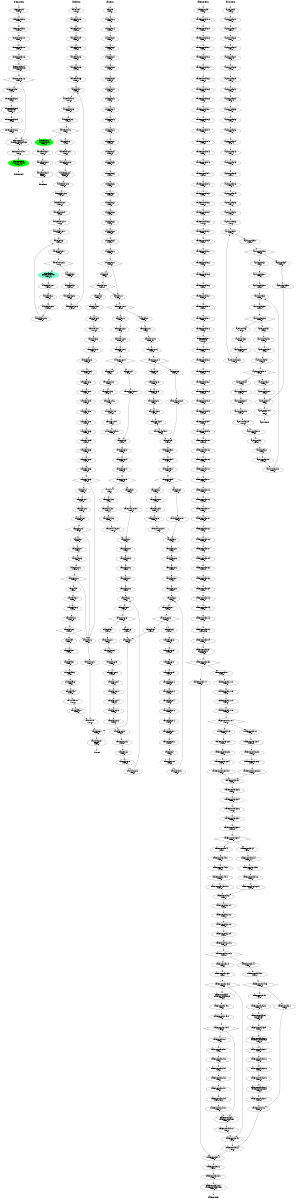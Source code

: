 digraph "CFG" {
fontsize=10;
orientation="portrait";
rankdir="TB";
size="10,8";
_thrFunc0___bb [fontsize=10, label="\"_thrFunc0___bb\"\nWCET=4", width="0.01"];
_thrFunc0___bb__6 [fontsize=10, label="\"_thrFunc0___bb__6\"\nWCET=4", width="0.01"];
_thrFunc0___bb__8 [fontsize=10, label="\"_thrFunc0___bb__8\"\nWCET=4", width="0.01"];
_thrFunc0___bb__10 [fontsize=10, label="\"_thrFunc0___bb__10\"\nWCET=4", width="0.01"];
_thrFunc0___bb__12 [fontsize=10, label="\"_thrFunc0___bb__12\"\nWCET=4", width="0.01"];
_thrFunc0___bb__13 [fontsize=10, label="\"_thrFunc0___bb__13\"\nWCET=4", width="0.01"];
_thrFunc0___bb__14 [fontsize=10, label="_thrFunc0___bb__14\n(_thrFunc0_)mysingle\nWCET=13", width="0.01"];
_thrFunc0___bb__16 [fontsize=10, label="\"_thrFunc0___bb__16\"\nWCET=5", shape=diamond, width="0.01"];
_thrFunc0___bb8 [fontsize=10, label="\"_thrFunc0___bb8\"\nWCET=4", width="0.01"];
_thrFunc0___bb8__2 [fontsize=10, label="\"_thrFunc0___bb8__2\"\nWCET=4", width="0.01"];
_thrFunc0___bb8__3 [fontsize=10, label="_thrFunc0___bb8__3\nCALL add_cell\nWCET=13", width="0.01"];
_thrFunc0___bb8__5 [fontsize=10, label="\"_thrFunc0___bb8__5\"\nWCET=5", width="0.01"];
_thrFunc0___bb8__6 [fontsize=10, label="\"_thrFunc0___bb8__6\"\nWCET=0", width="0.01"];
_thrFunc0___bb14 [fontsize=10, label="_thrFunc0___bb14\n(_thrFunc0_)leaving_single\nWCET=13", width="0.01"];
_thrFunc0___bb14__1 [fontsize=10, label="\"_thrFunc0___bb14__1\"\nWCET=0", width="0.01"];
_thrFunc0___bb15 [color=green, fontsize=10, label="_thrFunc0___bb15\n(_thrFunc0_)taskwait\nWCET=13", style=filled, width="0.01"];
_thrFunc0__entry [color="white", fontsize=10, height="0.01", label="_thrFunc0__entry", width="0.01"];
_thrFunc0__exit [color="white", fontsize=10, label="_thrFunc0__exit", width="0.01"];
add_cell__bb [fontsize=10, label="\"add_cell__bb\"\nWCET=6", width="0.01"];
add_cell__bb__15 [fontsize=10, label="\"add_cell__bb__15\"\nWCET=6", width="0.01"];
add_cell__bb__17 [fontsize=10, label="\"add_cell__bb__17\"\nWCET=6", width="0.01"];
add_cell__bb__19 [fontsize=10, label="\"add_cell__bb__19\"\nWCET=6", width="0.01"];
add_cell__bb__30 [fontsize=10, label="\"add_cell__bb__30\"\nWCET=6", width="0.01"];
add_cell__bb__31 [fontsize=10, label="\"add_cell__bb__31\"\nWCET=6", width="0.01"];
add_cell__bb__32 [fontsize=10, label="\"add_cell__bb__32\"\nWCET=6", width="0.01"];
add_cell__bb__33 [fontsize=10, label="\"add_cell__bb__33\"\nWCET=2", width="0.01"];
add_cell__bb4 [fontsize=10, label="\"add_cell__bb4\"\nWCET=6", width="0.01"];
add_cell__bb4__1 [fontsize=10, label="\"add_cell__bb4__1\"\nWCET=6", width="0.01"];
add_cell__bb4__3 [fontsize=10, label="\"add_cell__bb4__3\"\nWCET=6", width="0.01"];
add_cell__bb4__6 [fontsize=10, label="\"add_cell__bb4__6\"\nWCET=13", width="0.01"];
add_cell__bb4__8 [fontsize=10, label="\"add_cell__bb4__8\"\nWCET=7", shape=diamond, width="0.01"];
add_cell__bb13 [fontsize=10, label="\"add_cell__bb13\"\nWCET=6", width="0.01"];
add_cell__bb13__1 [fontsize=10, label="\"add_cell__bb13__1\"\nWCET=6", width="0.01"];
add_cell__bb13__3 [fontsize=10, label="\"add_cell__bb13__3\"\nWCET=6", width="0.01"];
add_cell__bb13__4 [fontsize=10, label="add_cell__bb13__4\nCALL starts\nWCET=15", width="0.01"];
add_cell__bb13__5 [fontsize=10, label="\"add_cell__bb13__5\"\nWCET=6", width="0.01"];
add_cell__bb13__6 [fontsize=10, label="\"add_cell__bb13__6\"\nWCET=6", width="0.01"];
add_cell__bb13__7 [fontsize=10, label="\"add_cell__bb13__7\"\nWCET=6", width="0.01"];
add_cell__bb13__9 [fontsize=10, label="\"add_cell__bb13__9\"\nWCET=8", width="0.01"];
add_cell__bb13__10 [fontsize=10, label="\"add_cell__bb13__10\"\nWCET=6", width="0.01"];
add_cell__bb13__11 [fontsize=10, label="\"add_cell__bb13__11\"\nWCET=2", width="0.01"];
add_cell__bb22 [fontsize=10, label="\"add_cell__bb22\"\nWCET=6", width="0.01"];
add_cell__bb22__1 [fontsize=10, label="\"add_cell__bb22__1\"\nWCET=6", width="0.01"];
add_cell__bb22__3 [fontsize=10, label="\"add_cell__bb22__3\"\nWCET=7", shape=diamond, width="0.01"];
add_cell__bb26 [color=aquamarine, fontsize=10, label="add_cell__bb26\nCREATE _taskFunc0_\nWCET=15", style=filled, width="0.01"];
add_cell__bb26__1 [fontsize=10, label="\"add_cell__bb26__1\"\nWCET=2", width="0.01"];
add_cell__bb28 [fontsize=10, label="\"add_cell__bb28\"\nWCET=6", width="0.01"];
add_cell__bb28__2 [fontsize=10, label="\"add_cell__bb28__2\"\nWCET=8", width="0.01"];
add_cell__bb28__3 [fontsize=10, label="\"add_cell__bb28__3\"\nWCET=2", width="0.01"];
add_cell__bb31 [fontsize=10, label="\"add_cell__bb31\"\nWCET=2", width="0.01"];
add_cell__bb32 [fontsize=10, label="\"add_cell__bb32\"\nWCET=6", width="0.01"];
add_cell__bb32__2 [fontsize=10, label="\"add_cell__bb32__2\"\nWCET=8", width="0.01"];
add_cell__bb32__3 [fontsize=10, label="\"add_cell__bb32__3\"\nWCET=2", width="0.01"];
add_cell__bb35 [color=green, fontsize=10, label="add_cell__bb35\n(add_cell)taskwait\nWCET=15", style=filled, width="0.01"];
add_cell__bb35__1 [fontsize=10, label="\"add_cell__bb35__1\"\nWCET=6", width="0.01"];
add_cell__bb35__2 [fontsize=10, label="\"add_cell__bb35__2\"\nWCET=6", width="0.01"];
add_cell__bb35__4 [fontsize=10, label="\"add_cell__bb35__4\"\nRETURN\nWCET=2", width="0.01"];
add_cell_entry [color="white", fontsize=10, height="0.01", label="add_cell_entry", width="0.01"];
add_cell_exit [color="white", fontsize=10, label="add_cell_exit", width="0.01"];
starts__bb [fontsize=10, label="\"starts__bb\"\nWCET=4", width="0.01"];
starts__bb__16 [fontsize=10, label="\"starts__bb__16\"\nWCET=4", width="0.01"];
starts__bb__18 [fontsize=10, label="\"starts__bb__18\"\nWCET=4", width="0.01"];
starts__bb__20 [fontsize=10, label="\"starts__bb__20\"\nWCET=4", width="0.01"];
starts__bb__32 [fontsize=10, label="\"starts__bb__32\"\nWCET=4", width="0.01"];
starts__bb__34 [fontsize=10, label="\"starts__bb__34\"\nWCET=4", width="0.01"];
starts__bb__36 [fontsize=10, label="\"starts__bb__36\"\nWCET=4", width="0.01"];
starts__bb__39 [fontsize=10, label="\"starts__bb__39\"\nWCET=13", width="0.01"];
starts__bb__42 [fontsize=10, label="\"starts__bb__42\"\nWCET=11", width="0.01"];
starts__bb__43 [fontsize=10, label="\"starts__bb__43\"\nWCET=4", width="0.01"];
starts__bb__44 [fontsize=10, label="\"starts__bb__44\"\nWCET=4", width="0.01"];
starts__bb__46 [fontsize=10, label="\"starts__bb__46\"\nWCET=4", width="0.01"];
starts__bb__48 [fontsize=10, label="\"starts__bb__48\"\nWCET=4", width="0.01"];
starts__bb__51 [fontsize=10, label="\"starts__bb__51\"\nWCET=13", width="0.01"];
starts__bb__54 [fontsize=10, label="\"starts__bb__54\"\nWCET=13", width="0.01"];
starts__bb__55 [fontsize=10, label="\"starts__bb__55\"\nWCET=4", width="0.01"];
starts__bb__56 [fontsize=10, label="\"starts__bb__56\"\nWCET=4", width="0.01"];
starts__bb__58 [fontsize=10, label="\"starts__bb__58\"\nWCET=4", width="0.01"];
starts__bb__61 [fontsize=10, label="\"starts__bb__61\"\nWCET=13", width="0.01"];
starts__bb__62 [fontsize=10, label="\"starts__bb__62\"\nWCET=4", width="0.01"];
starts__bb__63 [fontsize=10, label="\"starts__bb__63\"\nWCET=4", width="0.01"];
starts__bb__65 [fontsize=10, label="\"starts__bb__65\"\nWCET=4", width="0.01"];
starts__bb__68 [fontsize=10, label="\"starts__bb__68\"\nWCET=13", width="0.01"];
starts__bb__69 [fontsize=10, label="\"starts__bb__69\"\nWCET=4", width="0.01"];
starts__bb__70 [fontsize=10, label="\"starts__bb__70\"\nWCET=4", width="0.01"];
starts__bb__72 [fontsize=10, label="\"starts__bb__72\"\nWCET=5", shape=diamond, width="0.01"];
starts__bb40 [fontsize=10, label="\"starts__bb40\"\nWCET=4", width="0.01"];
starts__bb40__2 [fontsize=10, label="\"starts__bb40__2\"\nWCET=5", shape=diamond, width="0.01"];
starts__bb43 [fontsize=10, label="\"starts__bb43\"\nWCET=4", width="0.01"];
starts__bb43__2 [fontsize=10, label="\"starts__bb43__2\"\nWCET=4", width="0.01"];
starts__bb43__5 [fontsize=10, label="\"starts__bb43__5\"\nWCET=13", width="0.01"];
starts__bb43__7 [fontsize=10, label="\"starts__bb43__7\"\nWCET=6", width="0.01"];
starts__bb43__8 [fontsize=10, label="\"starts__bb43__8\"\nWCET=4", width="0.01"];
starts__bb43__10 [fontsize=10, label="\"starts__bb43__10\"\nWCET=4", width="0.01"];
starts__bb43__13 [fontsize=10, label="\"starts__bb43__13\"\nWCET=13", width="0.01"];
starts__bb43__15 [fontsize=10, label="\"starts__bb43__15\"\nWCET=6", width="0.01"];
starts__bb43__16 [fontsize=10, label="\"starts__bb43__16\"\nWCET=4", width="0.01"];
starts__bb43__17 [fontsize=10, label="\"starts__bb43__17\"\nWCET=4", width="0.01"];
starts__bb43__19 [fontsize=10, label="\"starts__bb43__19\"\nWCET=6", width="0.01"];
starts__bb43__20 [fontsize=10, label="\"starts__bb43__20\"\nWCET=4", width="0.01"];
starts__bb43__21 [fontsize=10, label="\"starts__bb43__21\"\nWCET=4", width="0.01"];
starts__bb43__23 [fontsize=10, label="\"starts__bb43__23\"\nWCET=6", width="0.01"];
starts__bb43__24 [fontsize=10, label="\"starts__bb43__24\"\nWCET=4", width="0.01"];
starts__bb43__25 [fontsize=10, label="\"starts__bb43__25\"\nWCET=4", width="0.01"];
starts__bb43__27 [fontsize=10, label="\"starts__bb43__27\"\nWCET=4", width="0.01"];
starts__bb43__30 [fontsize=10, label="\"starts__bb43__30\"\nWCET=13", width="0.01"];
starts__bb43__32 [fontsize=10, label="\"starts__bb43__32\"\nWCET=5", shape=diamond, width="0.01"];
starts__bb72 [fontsize=10, label="\"starts__bb72\"\nWCET=4", width="0.01"];
starts__bb72__1 [fontsize=10, label="\"starts__bb72__1\"\nWCET=4", width="0.01"];
starts__bb72__3 [fontsize=10, label="\"starts__bb72__3\"\nWCET=4", width="0.01"];
starts__bb72__6 [fontsize=10, label="\"starts__bb72__6\"\nWCET=13", width="0.01"];
starts__bb72__8 [fontsize=10, label="\"starts__bb72__8\"\nWCET=5", shape=diamond, width="0.01"];
starts__bb81 [fontsize=10, label="\"starts__bb81\"\nWCET=4", width="0.01"];
starts__bb81__1 [fontsize=10, label="\"starts__bb81__1\"\nWCET=4", width="0.01"];
starts__bb81__3 [fontsize=10, label="\"starts__bb81__3\"\nWCET=4", width="0.01"];
starts__bb81__6 [fontsize=10, label="\"starts__bb81__6\"\nWCET=13", width="0.01"];
starts__bb81__8 [fontsize=10, label="\"starts__bb81__8\"\nWCET=5", shape=diamond, width="0.01"];
starts__bb90 [fontsize=10, label="\"starts__bb90\"\nWCET=4", width="0.01"];
starts__bb90__1 [fontsize=10, label="\"starts__bb90__1\"\nWCET=4", width="0.01"];
starts__bb90__3 [fontsize=10, label="\"starts__bb90__3\"\nWCET=4", width="0.01"];
starts__bb90__6 [fontsize=10, label="\"starts__bb90__6\"\nWCET=13", width="0.01"];
starts__bb90__8 [fontsize=10, label="\"starts__bb90__8\"\nWCET=5", shape=diamond, width="0.01"];
starts__bb99 [fontsize=10, label="\"starts__bb99\"\nWCET=4", width="0.01"];
starts__bb99__1 [fontsize=10, label="\"starts__bb99__1\"\nWCET=4", width="0.01"];
starts__bb99__2 [fontsize=10, label="\"starts__bb99__2\"\nWCET=4", width="0.01"];
starts__bb99__5 [fontsize=10, label="\"starts__bb99__5\"\nWCET=4", width="0.01"];
starts__bb99__6 [fontsize=10, label="\"starts__bb99__6\"\nWCET=4", width="0.01"];
starts__bb99__7 [fontsize=10, label="\"starts__bb99__7\"\nWCET=4", width="0.01"];
starts__bb99__10 [fontsize=10, label="\"starts__bb99__10\"\nWCET=6", width="0.01"];
starts__bb99__11 [fontsize=10, label="\"starts__bb99__11\"\nWCET=0", width="0.01"];
starts__bb108 [fontsize=10, label="\"starts__bb108\"\nWCET=4", width="0.01"];
starts__bb108__1 [fontsize=10, label="\"starts__bb108__1\"\nWCET=0", width="0.01"];
starts__bb109 [fontsize=10, label="\"starts__bb109\"\nWCET=0", width="0.01"];
starts__bb110 [fontsize=10, label="\"starts__bb110\"\nWCET=4", width="0.01"];
starts__bb110__2 [fontsize=10, label="\"starts__bb110__2\"\nWCET=5", shape=diamond, width="0.01"];
starts__bb113 [fontsize=10, label="\"starts__bb113\"\nWCET=4", width="0.01"];
starts__bb113__2 [fontsize=10, label="\"starts__bb113__2\"\nWCET=4", width="0.01"];
starts__bb113__5 [fontsize=10, label="\"starts__bb113__5\"\nWCET=13", width="0.01"];
starts__bb113__6 [fontsize=10, label="\"starts__bb113__6\"\nWCET=4", width="0.01"];
starts__bb113__10 [fontsize=10, label="\"starts__bb113__10\"\nWCET=9", shape=diamond, width="0.01"];
starts__bb124 [fontsize=10, label="\"starts__bb124\"\nWCET=4", width="0.01"];
starts__bb124__2 [fontsize=10, label="\"starts__bb124__2\"\nWCET=4", width="0.01"];
starts__bb124__5 [fontsize=10, label="\"starts__bb124__5\"\nWCET=13", width="0.01"];
starts__bb124__6 [fontsize=10, label="\"starts__bb124__6\"\nWCET=4", width="0.01"];
starts__bb124__8 [fontsize=10, label="\"starts__bb124__8\"\nWCET=8", width="0.01"];
starts__bb124__9 [fontsize=10, label="\"starts__bb124__9\"\nWCET=4", width="0.01"];
starts__bb124__9___1 [fontsize=10, label="\"starts__bb124__9___1\"\nWCET=0", width="0.01"];
starts__bb134 [fontsize=10, label="\"starts__bb134\"\nWCET=4", width="0.01"];
starts__bb134__0___1 [fontsize=10, label="\"starts__bb134__0___1\"\nWCET=0", width="0.01"];
starts__bb135 [fontsize=10, label="\"starts__bb135\"\nWCET=4", width="0.01"];
starts__bb135__2 [fontsize=10, label="\"starts__bb135__2\"\nWCET=4", width="0.01"];
starts__bb135__4 [fontsize=10, label="\"starts__bb135__4\"\nWCET=4", width="0.01"];
starts__bb135__7 [fontsize=10, label="\"starts__bb135__7\"\nWCET=13", width="0.01"];
starts__bb135__9 [fontsize=10, label="\"starts__bb135__9\"\nWCET=5", shape=diamond, width="0.01"];
starts__bb144 [fontsize=10, label="\"starts__bb144\"\nWCET=4", width="0.01"];
starts__bb144__2 [fontsize=10, label="\"starts__bb144__2\"\nWCET=4", width="0.01"];
starts__bb144__5 [fontsize=10, label="\"starts__bb144__5\"\nWCET=13", width="0.01"];
starts__bb144__6 [fontsize=10, label="\"starts__bb144__6\"\nWCET=4", width="0.01"];
starts__bb144__6___1 [fontsize=10, label="\"starts__bb144__6___1\"\nWCET=0", width="0.01"];
starts__bb151 [fontsize=10, label="\"starts__bb151\"\nWCET=4", width="0.01"];
starts__bb151__0___1 [fontsize=10, label="\"starts__bb151__0___1\"\nWCET=0", width="0.01"];
starts__bb152 [fontsize=10, label="\"starts__bb152\"\nWCET=4", width="0.01"];
starts__bb152__2 [fontsize=10, label="\"starts__bb152__2\"\nWCET=4", width="0.01"];
starts__bb152__3 [fontsize=10, label="\"starts__bb152__3\"\nWCET=4", width="0.01"];
starts__bb152__6 [fontsize=10, label="\"starts__bb152__6\"\nWCET=8", width="0.01"];
starts__bb152__7 [fontsize=10, label="\"starts__bb152__7\"\nWCET=4", width="0.01"];
starts__bb152__8 [fontsize=10, label="\"starts__bb152__8\"\nWCET=0", width="0.01"];
starts__bb158 [fontsize=10, label="\"starts__bb158\"\nWCET=4", width="0.01"];
starts__bb158__1 [fontsize=10, label="\"starts__bb158__1\"\nWCET=4", width="0.01"];
starts__bb158__3 [fontsize=10, label="\"starts__bb158__3\"\nWCET=5", shape=diamond, width="0.01"];
starts__bb162 [fontsize=10, label="\"starts__bb162\"\nWCET=4", width="0.01"];
starts__bb162__1 [fontsize=10, label="\"starts__bb162__1\"\nWCET=4", width="0.01"];
starts__bb162__3 [fontsize=10, label="\"starts__bb162__3\"\nWCET=4", width="0.01"];
starts__bb162__5 [fontsize=10, label="\"starts__bb162__5\"\nWCET=4", width="0.01"];
starts__bb162__8 [fontsize=10, label="\"starts__bb162__8\"\nWCET=13", width="0.01"];
starts__bb162__9 [fontsize=10, label="\"starts__bb162__9\"\nWCET=4", width="0.01"];
starts__bb162__11 [fontsize=10, label="\"starts__bb162__11\"\nWCET=4", width="0.01"];
starts__bb162__14 [fontsize=10, label="\"starts__bb162__14\"\nWCET=13", width="0.01"];
starts__bb162__16 [fontsize=10, label="\"starts__bb162__16\"\nWCET=4", width="0.01"];
starts__bb162__18 [fontsize=10, label="\"starts__bb162__18\"\nWCET=4", width="0.01"];
starts__bb162__21 [fontsize=10, label="\"starts__bb162__21\"\nWCET=15", width="0.01"];
starts__bb162__22 [fontsize=10, label="\"starts__bb162__22\"\nWCET=0", width="0.01"];
starts__bb183 [fontsize=10, label="\"starts__bb183\"\nWCET=4", width="0.01"];
starts__bb183__2 [fontsize=10, label="\"starts__bb183__2\"\nWCET=6", width="0.01"];
starts__bb183__3 [fontsize=10, label="\"starts__bb183__3\"\nWCET=0", width="0.01"];
starts__bb186 [fontsize=10, label="\"starts__bb186\"\nWCET=0", width="0.01"];
starts__bb187 [fontsize=10, label="\"starts__bb187\"\nWCET=4", width="0.01"];
starts__bb187__2 [fontsize=10, label="\"starts__bb187__2\"\nWCET=4", width="0.01"];
starts__bb187__5 [fontsize=10, label="\"starts__bb187__5\"\nWCET=13", width="0.01"];
starts__bb187__6 [fontsize=10, label="\"starts__bb187__6\"\nWCET=4", width="0.01"];
starts__bb187__10 [fontsize=10, label="\"starts__bb187__10\"\nWCET=9", shape=diamond, width="0.01"];
starts__bb198 [fontsize=10, label="\"starts__bb198\"\nWCET=4", width="0.01"];
starts__bb198__2 [fontsize=10, label="\"starts__bb198__2\"\nWCET=4", width="0.01"];
starts__bb198__5 [fontsize=10, label="\"starts__bb198__5\"\nWCET=13", width="0.01"];
starts__bb198__6 [fontsize=10, label="\"starts__bb198__6\"\nWCET=4", width="0.01"];
starts__bb198__8 [fontsize=10, label="\"starts__bb198__8\"\nWCET=8", width="0.01"];
starts__bb198__9 [fontsize=10, label="\"starts__bb198__9\"\nWCET=4", width="0.01"];
starts__bb198__9___1 [fontsize=10, label="\"starts__bb198__9___1\"\nWCET=0", width="0.01"];
starts__bb208 [fontsize=10, label="\"starts__bb208\"\nWCET=4", width="0.01"];
starts__bb208__0___1 [fontsize=10, label="\"starts__bb208__0___1\"\nWCET=0", width="0.01"];
starts__bb209 [fontsize=10, label="\"starts__bb209\"\nWCET=4", width="0.01"];
starts__bb209__2 [fontsize=10, label="\"starts__bb209__2\"\nWCET=4", width="0.01"];
starts__bb209__4 [fontsize=10, label="\"starts__bb209__4\"\nWCET=4", width="0.01"];
starts__bb209__7 [fontsize=10, label="\"starts__bb209__7\"\nWCET=13", width="0.01"];
starts__bb209__9 [fontsize=10, label="\"starts__bb209__9\"\nWCET=5", shape=diamond, width="0.01"];
starts__bb218 [fontsize=10, label="\"starts__bb218\"\nWCET=4", width="0.01"];
starts__bb218__2 [fontsize=10, label="\"starts__bb218__2\"\nWCET=4", width="0.01"];
starts__bb218__5 [fontsize=10, label="\"starts__bb218__5\"\nWCET=13", width="0.01"];
starts__bb218__6 [fontsize=10, label="\"starts__bb218__6\"\nWCET=4", width="0.01"];
starts__bb218__6___1 [fontsize=10, label="\"starts__bb218__6___1\"\nWCET=0", width="0.01"];
starts__bb225 [fontsize=10, label="\"starts__bb225\"\nWCET=4", width="0.01"];
starts__bb225__0___1 [fontsize=10, label="\"starts__bb225__0___1\"\nWCET=0", width="0.01"];
starts__bb226 [fontsize=10, label="\"starts__bb226\"\nWCET=4", width="0.01"];
starts__bb226__2 [fontsize=10, label="\"starts__bb226__2\"\nWCET=4", width="0.01"];
starts__bb226__3 [fontsize=10, label="\"starts__bb226__3\"\nWCET=4", width="0.01"];
starts__bb226__6 [fontsize=10, label="\"starts__bb226__6\"\nWCET=8", width="0.01"];
starts__bb226__7 [fontsize=10, label="\"starts__bb226__7\"\nWCET=4", width="0.01"];
starts__bb226__8 [fontsize=10, label="\"starts__bb226__8\"\nWCET=0", width="0.01"];
starts__bb232 [fontsize=10, label="\"starts__bb232\"\nWCET=4", width="0.01"];
starts__bb232__1 [fontsize=10, label="\"starts__bb232__1\"\nWCET=4", width="0.01"];
starts__bb232__3 [fontsize=10, label="\"starts__bb232__3\"\nWCET=5", shape=diamond, width="0.01"];
starts__bb236 [fontsize=10, label="\"starts__bb236\"\nWCET=4", width="0.01"];
starts__bb236__2 [fontsize=10, label="\"starts__bb236__2\"\nWCET=4", width="0.01"];
starts__bb236__5 [fontsize=10, label="\"starts__bb236__5\"\nWCET=13", width="0.01"];
starts__bb236__7 [fontsize=10, label="\"starts__bb236__7\"\nWCET=4", width="0.01"];
starts__bb236__9 [fontsize=10, label="\"starts__bb236__9\"\nWCET=4", width="0.01"];
starts__bb236__12 [fontsize=10, label="\"starts__bb236__12\"\nWCET=13", width="0.01"];
starts__bb236__13 [fontsize=10, label="\"starts__bb236__13\"\nWCET=4", width="0.01"];
starts__bb236__14 [fontsize=10, label="\"starts__bb236__14\"\nWCET=4", width="0.01"];
starts__bb236__16 [fontsize=10, label="\"starts__bb236__16\"\nWCET=4", width="0.01"];
starts__bb236__18 [fontsize=10, label="\"starts__bb236__18\"\nWCET=4", width="0.01"];
starts__bb236__21 [fontsize=10, label="\"starts__bb236__21\"\nWCET=15", width="0.01"];
starts__bb236__22 [fontsize=10, label="\"starts__bb236__22\"\nWCET=0", width="0.01"];
starts__bb257 [fontsize=10, label="\"starts__bb257\"\nWCET=4", width="0.01"];
starts__bb257__2 [fontsize=10, label="\"starts__bb257__2\"\nWCET=6", width="0.01"];
starts__bb257__3 [fontsize=10, label="\"starts__bb257__3\"\nWCET=0", width="0.01"];
starts__bb260 [fontsize=10, label="\"starts__bb260\"\nWCET=0", width="0.01"];
starts__bb261 [fontsize=10, label="\"starts__bb261\"\nWCET=0", width="0.01"];
starts__bb262 [fontsize=10, label="\"starts__bb262\"\nWCET=4", width="0.01"];
starts__bb262__1 [fontsize=10, label="\"starts__bb262__1\"\nRETURN\nWCET=0", width="0.01"];
starts_entry [color="white", fontsize=10, height="0.01", label="starts_entry", width="0.01"];
starts_exit [color="white", fontsize=10, label="starts_exit", width="0.01"];
_taskFunc0___bb [fontsize=10, label="\"_taskFunc0___bb\"\nWCET=4", width="0.01"];
_taskFunc0___bb__18 [fontsize=10, label="\"_taskFunc0___bb__18\"\nWCET=4", width="0.01"];
_taskFunc0___bb__20 [fontsize=10, label="\"_taskFunc0___bb__20\"\nWCET=4", width="0.01"];
_taskFunc0___bb__25 [fontsize=10, label="\"_taskFunc0___bb__25\"\nWCET=4", width="0.01"];
_taskFunc0___bb__27 [fontsize=10, label="\"_taskFunc0___bb__27\"\nWCET=4", width="0.01"];
_taskFunc0___bb__28 [fontsize=10, label="\"_taskFunc0___bb__28\"\nWCET=4", width="0.01"];
_taskFunc0___bb__30 [fontsize=10, label="\"_taskFunc0___bb__30\"\nWCET=4", width="0.01"];
_taskFunc0___bb__32 [fontsize=10, label="\"_taskFunc0___bb__32\"\nWCET=6", width="0.01"];
_taskFunc0___bb__33 [fontsize=10, label="\"_taskFunc0___bb__33\"\nWCET=4", width="0.01"];
_taskFunc0___bb__35 [fontsize=10, label="\"_taskFunc0___bb__35\"\nWCET=4", width="0.01"];
_taskFunc0___bb__37 [fontsize=10, label="\"_taskFunc0___bb__37\"\nWCET=6", width="0.01"];
_taskFunc0___bb__38 [fontsize=10, label="\"_taskFunc0___bb__38\"\nWCET=4", width="0.01"];
_taskFunc0___bb__40 [fontsize=10, label="\"_taskFunc0___bb__40\"\nWCET=4", width="0.01"];
_taskFunc0___bb__42 [fontsize=10, label="\"_taskFunc0___bb__42\"\nWCET=6", width="0.01"];
_taskFunc0___bb__43 [fontsize=10, label="\"_taskFunc0___bb__43\"\nWCET=4", width="0.01"];
_taskFunc0___bb__45 [fontsize=10, label="\"_taskFunc0___bb__45\"\nWCET=4", width="0.01"];
_taskFunc0___bb__47 [fontsize=10, label="\"_taskFunc0___bb__47\"\nWCET=6", width="0.01"];
_taskFunc0___bb__48 [fontsize=10, label="\"_taskFunc0___bb__48\"\nWCET=4", width="0.01"];
_taskFunc0___bb__50 [fontsize=10, label="\"_taskFunc0___bb__50\"\nWCET=4", width="0.01"];
_taskFunc0___bb__52 [fontsize=10, label="\"_taskFunc0___bb__52\"\nWCET=6", width="0.01"];
_taskFunc0___bb__54 [fontsize=10, label="\"_taskFunc0___bb__54\"\nWCET=4", width="0.01"];
_taskFunc0___bb__56 [fontsize=10, label="\"_taskFunc0___bb__56\"\nWCET=6", width="0.01"];
_taskFunc0___bb__57 [fontsize=10, label="\"_taskFunc0___bb__57\"\nWCET=4", width="0.01"];
_taskFunc0___bb__59 [fontsize=10, label="\"_taskFunc0___bb__59\"\nWCET=4", width="0.01"];
_taskFunc0___bb__61 [fontsize=10, label="\"_taskFunc0___bb__61\"\nWCET=6", width="0.01"];
_taskFunc0___bb__62 [fontsize=10, label="\"_taskFunc0___bb__62\"\nWCET=4", width="0.01"];
_taskFunc0___bb__63 [fontsize=10, label="\"_taskFunc0___bb__63\"\nWCET=4", width="0.01"];
_taskFunc0___bb__66 [fontsize=10, label="\"_taskFunc0___bb__66\"\nWCET=4", width="0.01"];
_taskFunc0___bb__67 [fontsize=10, label="\"_taskFunc0___bb__67\"\nWCET=10", width="0.01"];
_taskFunc0___bb__70 [fontsize=10, label="\"_taskFunc0___bb__70\"\nWCET=4", width="0.01"];
_taskFunc0___bb__71 [fontsize=10, label="\"_taskFunc0___bb__71\"\nWCET=4", width="0.01"];
_taskFunc0___bb__73 [fontsize=10, label="\"_taskFunc0___bb__73\"\nWCET=4", width="0.01"];
_taskFunc0___bb__77 [fontsize=10, label="_taskFunc0___bb__77\nCALL memcpy\nWCET=20", width="0.01"];
_taskFunc0___bb__78 [fontsize=10, label="\"_taskFunc0___bb__78\"\nWCET=4", width="0.01"];
_taskFunc0___bb__80 [fontsize=10, label="\"_taskFunc0___bb__80\"\nWCET=4", width="0.01"];
_taskFunc0___bb__83 [fontsize=10, label="\"_taskFunc0___bb__83\"\nWCET=11", width="0.01"];
_taskFunc0___bb__84 [fontsize=10, label="\"_taskFunc0___bb__84\"\nWCET=4", width="0.01"];
_taskFunc0___bb__88 [fontsize=10, label="\"_taskFunc0___bb__88\"\nWCET=13", width="0.01"];
_taskFunc0___bb__89 [fontsize=10, label="\"_taskFunc0___bb__89\"\nWCET=4", width="0.01"];
_taskFunc0___bb__93 [fontsize=10, label="\"_taskFunc0___bb__93\"\nWCET=13", width="0.01"];
_taskFunc0___bb__94 [fontsize=10, label="\"_taskFunc0___bb__94\"\nWCET=4", width="0.01"];
_taskFunc0___bb__96 [fontsize=10, label="\"_taskFunc0___bb__96\"\nWCET=4", width="0.01"];
_taskFunc0___bb__100 [fontsize=10, label="\"_taskFunc0___bb__100\"\nWCET=13", width="0.01"];
_taskFunc0___bb__103 [fontsize=10, label="\"_taskFunc0___bb__103\"\nWCET=11", width="0.01"];
_taskFunc0___bb__106 [fontsize=10, label="\"_taskFunc0___bb__106\"\nWCET=4", width="0.01"];
_taskFunc0___bb__110 [fontsize=10, label="\"_taskFunc0___bb__110\"\nWCET=17", width="0.01"];
_taskFunc0___bb__111 [fontsize=10, label="\"_taskFunc0___bb__111\"\nWCET=4", width="0.01"];
_taskFunc0___bb__113 [fontsize=10, label="\"_taskFunc0___bb__113\"\nWCET=4", width="0.01"];
_taskFunc0___bb__116 [fontsize=10, label="\"_taskFunc0___bb__116\"\nWCET=13", width="0.01"];
_taskFunc0___bb__117 [fontsize=10, label="\"_taskFunc0___bb__117\"\nWCET=4", width="0.01"];
_taskFunc0___bb__121 [fontsize=10, label="\"_taskFunc0___bb__121\"\nWCET=13", width="0.01"];
_taskFunc0___bb__122 [fontsize=10, label="\"_taskFunc0___bb__122\"\nWCET=4", width="0.01"];
_taskFunc0___bb__126 [fontsize=10, label="\"_taskFunc0___bb__126\"\nWCET=13", width="0.01"];
_taskFunc0___bb__127 [fontsize=10, label="\"_taskFunc0___bb__127\"\nWCET=4", width="0.01"];
_taskFunc0___bb__129 [fontsize=10, label="\"_taskFunc0___bb__129\"\nWCET=4", width="0.01"];
_taskFunc0___bb__133 [fontsize=10, label="\"_taskFunc0___bb__133\"\nWCET=13", width="0.01"];
_taskFunc0___bb__136 [fontsize=10, label="\"_taskFunc0___bb__136\"\nWCET=13", width="0.01"];
_taskFunc0___bb__139 [fontsize=10, label="\"_taskFunc0___bb__139\"\nWCET=4", width="0.01"];
_taskFunc0___bb__143 [fontsize=10, label="\"_taskFunc0___bb__143\"\nWCET=17", width="0.01"];
_taskFunc0___bb__145 [fontsize=10, label="\"_taskFunc0___bb__145\"\nWCET=4", width="0.01"];
_taskFunc0___bb__146 [fontsize=10, label="\"_taskFunc0___bb__146\"\nWCET=4", width="0.01"];
_taskFunc0___bb__148 [fontsize=10, label="\"_taskFunc0___bb__148\"\nWCET=16388", width="0.01"];
_taskFunc0___bb__149 [fontsize=10, label="\"_taskFunc0___bb__149\"\nWCET=4", width="0.01"];
_taskFunc0___bb__151 [fontsize=10, label="_taskFunc0___bb__151\nCALL lay_down\nWCET=13", width="0.01"];
_taskFunc0___bb__153 [fontsize=10, label="\"_taskFunc0___bb__153\"\nWCET=5", shape=diamond, width="0.01"];
_taskFunc0___bb110 [fontsize=10, label="\"_taskFunc0___bb110\"\nWCET=0", width="0.01"];
_taskFunc0___bb111 [fontsize=10, label="\"_taskFunc0___bb111\"\nWCET=4", width="0.01"];
_taskFunc0___bb111__1 [fontsize=10, label="\"_taskFunc0___bb111__1\"\nWCET=4", width="0.01"];
_taskFunc0___bb111__3 [fontsize=10, label="\"_taskFunc0___bb111__3\"\nWCET=4", width="0.01"];
_taskFunc0___bb111__4 [fontsize=10, label="\"_taskFunc0___bb111__4\"\nWCET=4", width="0.01"];
_taskFunc0___bb111__8 [fontsize=10, label="\"_taskFunc0___bb111__8\"\nWCET=13", width="0.01"];
_taskFunc0___bb111__11 [fontsize=10, label="\"_taskFunc0___bb111__11\"\nWCET=7", shape=diamond, width="0.01"];
_taskFunc0___bb123 [fontsize=10, label="\"_taskFunc0___bb123\"\nWCET=4", width="0.01"];
_taskFunc0___bb123__1 [fontsize=10, label="\"_taskFunc0___bb123__1\"\nWCET=4", width="0.01"];
_taskFunc0___bb123__3 [fontsize=10, label="\"_taskFunc0___bb123__3\"\nWCET=4", width="0.01"];
_taskFunc0___bb123__4 [fontsize=10, label="\"_taskFunc0___bb123__4\"\nWCET=4", width="0.01"];
_taskFunc0___bb123__4___1 [fontsize=10, label="\"_taskFunc0___bb123__4___1\"\nWCET=0", width="0.01"];
_taskFunc0___bb128 [fontsize=10, label="\"_taskFunc0___bb128\"\nWCET=4", width="0.01"];
_taskFunc0___bb128__4 [fontsize=10, label="\"_taskFunc0___bb128__4\"\nWCET=13", width="0.01"];
_taskFunc0___bb128__5 [fontsize=10, label="\"_taskFunc0___bb128__5\"\nWCET=6", width="0.01"];
_taskFunc0___bb128__6 [fontsize=10, label="\"_taskFunc0___bb128__6\"\nWCET=4", width="0.01"];
_taskFunc0___bb128__6___1 [fontsize=10, label="\"_taskFunc0___bb128__6___1\"\nWCET=0", width="0.01"];
_taskFunc0___bb135 [fontsize=10, label="\"_taskFunc0___bb135\"\nWCET=4", width="0.01"];
_taskFunc0___bb135__3 [fontsize=10, label="\"_taskFunc0___bb135__3\"\nWCET=4", width="0.01"];
_taskFunc0___bb135__4 [fontsize=10, label="\"_taskFunc0___bb135__4\"\nWCET=4", width="0.01"];
_taskFunc0___bb135__6 [fontsize=10, label="\"_taskFunc0___bb135__6\"\nWCET=6", width="0.01"];
_taskFunc0___bb135__7 [fontsize=10, label="\"_taskFunc0___bb135__7\"\nWCET=4", width="0.01"];
_taskFunc0___bb135__11 [fontsize=10, label="\"_taskFunc0___bb135__11\"\nWCET=13", width="0.01"];
_taskFunc0___bb135__14 [fontsize=10, label="\"_taskFunc0___bb135__14\"\nWCET=7", shape=diamond, width="0.01"];
_taskFunc0___bb149 [fontsize=10, label="\"_taskFunc0___bb149\"\nWCET=4", width="0.01"];
_taskFunc0___bb149__1 [fontsize=10, label="\"_taskFunc0___bb149__1\"\nWCET=4", width="0.01"];
_taskFunc0___bb149__3 [fontsize=10, label="\"_taskFunc0___bb149__3\"\nWCET=6", width="0.01"];
_taskFunc0___bb149__4 [fontsize=10, label="\"_taskFunc0___bb149__4\"\nWCET=4", width="0.01"];
_taskFunc0___bb149__4___1 [fontsize=10, label="\"_taskFunc0___bb149__4___1\"\nWCET=0", width="0.01"];
_taskFunc0___bb154 [fontsize=10, label="\"_taskFunc0___bb154\"\nWCET=4", width="0.01"];
_taskFunc0___bb154__4 [fontsize=10, label="\"_taskFunc0___bb154__4\"\nWCET=13", width="0.01"];
_taskFunc0___bb154__5 [fontsize=10, label="\"_taskFunc0___bb154__5\"\nWCET=6", width="0.01"];
_taskFunc0___bb154__6 [fontsize=10, label="\"_taskFunc0___bb154__6\"\nWCET=4", width="0.01"];
_taskFunc0___bb154__6___1 [fontsize=10, label="\"_taskFunc0___bb154__6___1\"\nWCET=0", width="0.01"];
_taskFunc0___bb161 [fontsize=10, label="\"_taskFunc0___bb161\"\nWCET=4", width="0.01"];
_taskFunc0___bb161__4 [fontsize=10, label="\"_taskFunc0___bb161__4\"\nWCET=4", width="0.01"];
_taskFunc0___bb161__6 [fontsize=10, label="\"_taskFunc0___bb161__6\"\nWCET=4", width="0.01"];
_taskFunc0___bb161__8 [fontsize=10, label="\"_taskFunc0___bb161__8\"\nWCET=8", width="0.01"];
_taskFunc0___bb161__9 [fontsize=10, label="\"_taskFunc0___bb161__9\"\nWCET=4", width="0.01"];
_taskFunc0___bb161__13 [fontsize=10, label="\"_taskFunc0___bb161__13\"\nWCET=13", width="0.01"];
_taskFunc0___bb161__15 [fontsize=10, label="\"_taskFunc0___bb161__15\"\nWCET=5", shape=diamond, width="0.01"];
_taskFunc0___bb175 [fontsize=10, label="\"_taskFunc0___bb175\"\nWCET=4", width="0.01"];
_taskFunc0___bb175__1 [fontsize=10, label="\"_taskFunc0___bb175__1\"\nWCET=4", width="0.01"];
_taskFunc0___bb175__3 [fontsize=10, label="\"_taskFunc0___bb175__3\"\nWCET=5", shape=diamond, width="0.01"];
_taskFunc0___bb179 [fontsize=10, label="_taskFunc0___bb179\n(_taskFunc0_)critical_begin\nWCET=13", width="0.01"];
_taskFunc0___bb179__1 [fontsize=10, label="\"_taskFunc0___bb179__1\"\nWCET=4", width="0.01"];
_taskFunc0___bb179__2 [fontsize=10, label="\"_taskFunc0___bb179__2\"\nWCET=4", width="0.01"];
_taskFunc0___bb179__4 [fontsize=10, label="\"_taskFunc0___bb179__4\"\nWCET=5", shape=diamond, width="0.01"];
_taskFunc0___bb184 [fontsize=10, label="\"_taskFunc0___bb184\"\nWCET=4", width="0.01"];
_taskFunc0___bb184__1 [fontsize=10, label="\"_taskFunc0___bb184__1\"\nWCET=4", width="0.01"];
_taskFunc0___bb184__3 [fontsize=10, label="\"_taskFunc0___bb184__3\"\nWCET=4", width="0.01"];
_taskFunc0___bb184__4 [fontsize=10, label="\"_taskFunc0___bb184__4\"\nWCET=4", width="0.01"];
_taskFunc0___bb184__6 [fontsize=10, label="\"_taskFunc0___bb184__6\"\nWCET=4", width="0.01"];
_taskFunc0___bb184__7 [fontsize=10, label="\"_taskFunc0___bb184__7\"\nWCET=4", width="0.01"];
_taskFunc0___bb184__9 [fontsize=10, label="\"_taskFunc0___bb184__9\"\nWCET=16388", width="0.01"];
_taskFunc0___bb184__10 [fontsize=10, label="\"_taskFunc0___bb184__10\"\nWCET=0", width="0.01"];
_taskFunc0___bb191 [fontsize=10, label="_taskFunc0___bb191\n(_taskFunc0_)critical_end\nWCET=13", width="0.01"];
_taskFunc0___bb191__1 [fontsize=10, label="\"_taskFunc0___bb191__1\"\nWCET=0", width="0.01"];
_taskFunc0___bb193 [fontsize=10, label="\"_taskFunc0___bb193\"\nWCET=0", width="0.01"];
_taskFunc0___bb194 [fontsize=10, label="\"_taskFunc0___bb194\"\nWCET=4", width="0.01"];
_taskFunc0___bb194__1 [fontsize=10, label="\"_taskFunc0___bb194__1\"\nWCET=4", width="0.01"];
_taskFunc0___bb194__3 [fontsize=10, label="\"_taskFunc0___bb194__3\"\nWCET=5", shape=diamond, width="0.01"];
_taskFunc0___bb198 [fontsize=10, label="\"_taskFunc0___bb198\"\nWCET=4", width="0.01"];
_taskFunc0___bb198__5 [fontsize=10, label="\"_taskFunc0___bb198__5\"\nWCET=13", width="0.01"];
_taskFunc0___bb198__8 [fontsize=10, label="_taskFunc0___bb198__8\nCALL add_cell\nWCET=13", width="0.01"];
_taskFunc0___bb198__9 [fontsize=10, label="\"_taskFunc0___bb198__9\"\nWCET=4", width="0.01"];
_taskFunc0___bb198__10 [fontsize=10, label="_taskFunc0___bb198__10\n(_taskFunc0_)atomic_begin\nWCET=13", width="0.01"];
_taskFunc0___bb198__11 [fontsize=10, label="\"_taskFunc0___bb198__11\"\nWCET=4", width="0.01"];
_taskFunc0___bb198__12 [fontsize=10, label="\"_taskFunc0___bb198__12\"\nWCET=4", width="0.01"];
_taskFunc0___bb198__13 [fontsize=10, label="\"_taskFunc0___bb198__13\"\nWCET=4", width="0.01"];
_taskFunc0___bb198__15 [fontsize=10, label="\"_taskFunc0___bb198__15\"\nWCET=6", width="0.01"];
_taskFunc0___bb198__16 [fontsize=10, label="_taskFunc0___bb198__16\n(_taskFunc0_)atomic_end\nWCET=13", width="0.01"];
_taskFunc0___bb198__17 [fontsize=10, label="\"_taskFunc0___bb198__17\"\nWCET=0", width="0.01"];
_taskFunc0___bb211 [fontsize=10, label="\"_taskFunc0___bb211\"\nWCET=0", width="0.01"];
_taskFunc0___bb212 [fontsize=10, label="\"_taskFunc0___bb212\"\nWCET=0", width="0.01"];
_taskFunc0___bb213 [fontsize=10, label="\"_taskFunc0___bb213\"\nWCET=0", width="0.01"];
_taskFunc0___bb214 [fontsize=10, label="\"_taskFunc0___bb214\"\nWCET=0", width="0.01"];
_taskFunc0___bb215 [fontsize=10, label="\"_taskFunc0___bb215\"\nWCET=4", width="0.01"];
_taskFunc0___bb215__1 [fontsize=10, label="\"_taskFunc0___bb215__1\"\nWCET=4", width="0.01"];
_taskFunc0___bb215__3 [fontsize=10, label="_taskFunc0___bb215__3\n(_taskFunc0_)taskenv_free\nWCET=13", width="0.01"];
_taskFunc0__entry [color="white", fontsize=10, height="0.01", label="_taskFunc0__entry", width="0.01"];
_taskFunc0__exit [color="white", fontsize=10, label="_taskFunc0__exit", width="0.01"];
lay_down__bb [fontsize=10, label="\"lay_down__bb\"\nWCET=4", width="0.01"];
lay_down__bb__12 [fontsize=10, label="\"lay_down__bb__12\"\nWCET=4", width="0.01"];
lay_down__bb__14 [fontsize=10, label="\"lay_down__bb__14\"\nWCET=4", width="0.01"];
lay_down__bb__22 [fontsize=10, label="\"lay_down__bb__22\"\nWCET=4", width="0.01"];
lay_down__bb__24 [fontsize=10, label="\"lay_down__bb__24\"\nWCET=4", width="0.01"];
lay_down__bb__27 [fontsize=10, label="\"lay_down__bb__27\"\nWCET=13", width="0.01"];
lay_down__bb__28 [fontsize=10, label="\"lay_down__bb__28\"\nWCET=4", width="0.01"];
lay_down__bb__29 [fontsize=10, label="\"lay_down__bb__29\"\nWCET=4", width="0.01"];
lay_down__bb__31 [fontsize=10, label="\"lay_down__bb__31\"\nWCET=4", width="0.01"];
lay_down__bb__34 [fontsize=10, label="\"lay_down__bb__34\"\nWCET=13", width="0.01"];
lay_down__bb__35 [fontsize=10, label="\"lay_down__bb__35\"\nWCET=4", width="0.01"];
lay_down__bb__36 [fontsize=10, label="\"lay_down__bb__36\"\nWCET=4", width="0.01"];
lay_down__bb__38 [fontsize=10, label="\"lay_down__bb__38\"\nWCET=4", width="0.01"];
lay_down__bb__41 [fontsize=10, label="\"lay_down__bb__41\"\nWCET=13", width="0.01"];
lay_down__bb__42 [fontsize=10, label="\"lay_down__bb__42\"\nWCET=4", width="0.01"];
lay_down__bb__43 [fontsize=10, label="\"lay_down__bb__43\"\nWCET=4", width="0.01"];
lay_down__bb__45 [fontsize=10, label="\"lay_down__bb__45\"\nWCET=4", width="0.01"];
lay_down__bb__48 [fontsize=10, label="\"lay_down__bb__48\"\nWCET=13", width="0.01"];
lay_down__bb__49 [fontsize=10, label="\"lay_down__bb__49\"\nWCET=4", width="0.01"];
lay_down__bb__50 [fontsize=10, label="\"lay_down__bb__50\"\nWCET=4", width="0.01"];
lay_down__bb__51 [fontsize=10, label="\"lay_down__bb__51\"\nWCET=4", width="0.01"];
lay_down__bb__52 [fontsize=10, label="\"lay_down__bb__52\"\nWCET=0", width="0.01"];
lay_down__bb29 [fontsize=10, label="\"lay_down__bb29\"\nWCET=4", width="0.01"];
lay_down__bb29__1 [fontsize=10, label="\"lay_down__bb29__1\"\nWCET=4", width="0.01"];
lay_down__bb29__3 [fontsize=10, label="\"lay_down__bb29__3\"\nWCET=5", shape=diamond, width="0.01"];
lay_down__bb33 [fontsize=10, label="\"lay_down__bb33\"\nWCET=4", width="0.01"];
lay_down__bb33__1 [fontsize=10, label="\"lay_down__bb33__1\"\nWCET=4", width="0.01"];
lay_down__bb33__2 [fontsize=10, label="\"lay_down__bb33__2\"\nWCET=0", width="0.01"];
lay_down__bb35 [fontsize=10, label="\"lay_down__bb35\"\nWCET=4", width="0.01"];
lay_down__bb35__1 [fontsize=10, label="\"lay_down__bb35__1\"\nWCET=4", width="0.01"];
lay_down__bb35__3 [fontsize=10, label="\"lay_down__bb35__3\"\nWCET=5", shape=diamond, width="0.01"];
lay_down__bb39 [fontsize=10, label="\"lay_down__bb39\"\nWCET=4", width="0.01"];
lay_down__bb39__2 [fontsize=10, label="\"lay_down__bb39__2\"\nWCET=4", width="0.01"];
lay_down__bb39__4 [fontsize=10, label="\"lay_down__bb39__4\"\nWCET=4", width="0.01"];
lay_down__bb39__7 [fontsize=10, label="\"lay_down__bb39__7\"\nWCET=18", width="0.01"];
lay_down__bb39__10 [fontsize=10, label="\"lay_down__bb39__10\"\nWCET=6", shape=diamond, width="0.01"];
lay_down__bb50 [fontsize=10, label="\"lay_down__bb50\"\nWCET=4", width="0.01"];
lay_down__bb50__2 [fontsize=10, label="\"lay_down__bb50__2\"\nWCET=4", width="0.01"];
lay_down__bb50__4 [fontsize=10, label="\"lay_down__bb50__4\"\nWCET=4", width="0.01"];
lay_down__bb50__6 [fontsize=10, label="\"lay_down__bb50__6\"\nWCET=4", width="0.01"];
lay_down__bb50__9 [fontsize=10, label="\"lay_down__bb50__9\"\nWCET=18", width="0.01"];
lay_down__bb50__10 [fontsize=10, label="\"lay_down__bb50__10\"\nWCET=0", width="0.01"];
lay_down__bb60 [fontsize=10, label="\"lay_down__bb60\"\nWCET=4", width="0.01"];
lay_down__bb60__1 [fontsize=10, label="\"lay_down__bb60__1\"\nWCET=0", width="0.01"];
lay_down__bb61 [fontsize=10, label="\"lay_down__bb61\"\nWCET=0", width="0.01"];
lay_down__bb62 [fontsize=10, label="\"lay_down__bb62\"\nWCET=4", width="0.01"];
lay_down__bb62__2 [fontsize=10, label="\"lay_down__bb62__2\"\nWCET=6", width="0.01"];
lay_down__bb62__3 [fontsize=10, label="\"lay_down__bb62__3\"\nWCET=0", width="0.01"];
lay_down__bb65 [fontsize=10, label="\"lay_down__bb65\"\nWCET=0", width="0.01"];
lay_down__bb66 [fontsize=10, label="\"lay_down__bb66\"\nWCET=4", width="0.01"];
lay_down__bb66__2 [fontsize=10, label="\"lay_down__bb66__2\"\nWCET=6", width="0.01"];
lay_down__bb66__3 [fontsize=10, label="\"lay_down__bb66__3\"\nWCET=0", width="0.01"];
lay_down__bb69 [fontsize=10, label="\"lay_down__bb69\"\nWCET=4", width="0.01"];
lay_down__bb69__1 [fontsize=10, label="\"lay_down__bb69__1\"\nWCET=0", width="0.01"];
lay_down__bb70 [fontsize=10, label="\"lay_down__bb70\"\nWCET=4", width="0.01"];
lay_down__bb70__1 [fontsize=10, label="\"lay_down__bb70__1\"\nRETURN\nWCET=0", width="0.01"];
lay_down_entry [color="white", fontsize=10, height="0.01", label="lay_down_entry", width="0.01"];
lay_down_exit [color="white", fontsize=10, label="lay_down_exit", width="0.01"];
_thrFunc0___bb -> _thrFunc0___bb__6  [key=0];
_thrFunc0___bb__6 -> _thrFunc0___bb__8  [key=0];
_thrFunc0___bb__8 -> _thrFunc0___bb__10  [key=0];
_thrFunc0___bb__10 -> _thrFunc0___bb__12  [key=0];
_thrFunc0___bb__12 -> _thrFunc0___bb__13  [key=0];
_thrFunc0___bb__13 -> _thrFunc0___bb__14  [key=0];
_thrFunc0___bb__14 -> _thrFunc0___bb__16  [key=0];
_thrFunc0___bb__16 -> _thrFunc0___bb8  [key=0];
_thrFunc0___bb__16 -> _thrFunc0___bb14  [key=0];
_thrFunc0___bb8 -> _thrFunc0___bb8__2  [key=0];
_thrFunc0___bb8__2 -> _thrFunc0___bb8__3  [key=0];
_thrFunc0___bb8__3 -> _thrFunc0___bb8__5  [key=0];
_thrFunc0___bb8__5 -> _thrFunc0___bb8__6  [key=0];
_thrFunc0___bb8__6 -> _thrFunc0___bb14  [key=0];
_thrFunc0___bb14 -> _thrFunc0___bb14__1  [key=0];
_thrFunc0___bb14__1 -> _thrFunc0___bb15  [key=0];
_thrFunc0___bb15 -> _thrFunc0__exit  [key=0];
_thrFunc0__entry -> _thrFunc0___bb  [key=0];
add_cell__bb -> add_cell__bb__15  [key=0];
add_cell__bb__15 -> add_cell__bb__17  [key=0];
add_cell__bb__17 -> add_cell__bb__19  [key=0];
add_cell__bb__19 -> add_cell__bb__30  [key=0];
add_cell__bb__30 -> add_cell__bb__31  [key=0];
add_cell__bb__31 -> add_cell__bb__32  [key=0];
add_cell__bb__32 -> add_cell__bb__33  [key=0];
add_cell__bb__33 -> add_cell__bb4  [key=0];
add_cell__bb4 -> add_cell__bb4__1  [key=0];
add_cell__bb4__1 -> add_cell__bb4__3  [key=0];
add_cell__bb4__3 -> add_cell__bb4__6  [key=0];
add_cell__bb4__6 -> add_cell__bb4__8  [key=0];
add_cell__bb4__8 -> add_cell__bb13  [key=0];
add_cell__bb4__8 -> add_cell__bb35  [key=0];
add_cell__bb13 -> add_cell__bb13__1  [key=0];
add_cell__bb13__1 -> add_cell__bb13__3  [key=0];
add_cell__bb13__3 -> add_cell__bb13__4  [key=0];
add_cell__bb13__4 -> add_cell__bb13__5  [key=0];
add_cell__bb13__5 -> add_cell__bb13__6  [key=0];
add_cell__bb13__6 -> add_cell__bb13__7  [key=0];
add_cell__bb13__7 -> add_cell__bb13__9  [key=0];
add_cell__bb13__9 -> add_cell__bb13__10  [key=0];
add_cell__bb13__10 -> add_cell__bb13__11  [key=0];
add_cell__bb13__11 -> add_cell__bb22  [key=0];
add_cell__bb22 -> add_cell__bb22__1  [key=0];
add_cell__bb22__1 -> add_cell__bb22__3  [key=0];
add_cell__bb22__3 -> add_cell__bb26  [key=0];
add_cell__bb22__3 -> add_cell__bb31  [key=0];
add_cell__bb26 -> add_cell__bb26__1  [key=0];
add_cell__bb26__1 -> add_cell__bb28  [key=0];
add_cell__bb28 -> add_cell__bb28__2  [key=0];
add_cell__bb28__2 -> add_cell__bb28__3  [key=0];
add_cell__bb28__3 -> add_cell__bb22  [key=0];
add_cell__bb31 -> add_cell__bb32  [key=0];
add_cell__bb32 -> add_cell__bb32__2  [key=0];
add_cell__bb32__2 -> add_cell__bb32__3  [key=0];
add_cell__bb32__3 -> add_cell__bb4  [key=0];
add_cell__bb35 -> add_cell__bb35__1  [key=0];
add_cell__bb35__1 -> add_cell__bb35__2  [key=0];
add_cell__bb35__2 -> add_cell__bb35__4  [key=0];
add_cell__bb35__4 -> add_cell_exit  [key=0];
add_cell_entry -> add_cell__bb  [key=0];
starts__bb -> starts__bb__16  [key=0];
starts__bb__16 -> starts__bb__18  [key=0];
starts__bb__18 -> starts__bb__20  [key=0];
starts__bb__20 -> starts__bb__32  [key=0];
starts__bb__32 -> starts__bb__34  [key=0];
starts__bb__34 -> starts__bb__36  [key=0];
starts__bb__36 -> starts__bb__39  [key=0];
starts__bb__39 -> starts__bb__42  [key=0];
starts__bb__42 -> starts__bb__43  [key=0];
starts__bb__43 -> starts__bb__44  [key=0];
starts__bb__44 -> starts__bb__46  [key=0];
starts__bb__46 -> starts__bb__48  [key=0];
starts__bb__48 -> starts__bb__51  [key=0];
starts__bb__51 -> starts__bb__54  [key=0];
starts__bb__54 -> starts__bb__55  [key=0];
starts__bb__55 -> starts__bb__56  [key=0];
starts__bb__56 -> starts__bb__58  [key=0];
starts__bb__58 -> starts__bb__61  [key=0];
starts__bb__61 -> starts__bb__62  [key=0];
starts__bb__62 -> starts__bb__63  [key=0];
starts__bb__63 -> starts__bb__65  [key=0];
starts__bb__65 -> starts__bb__68  [key=0];
starts__bb__68 -> starts__bb__69  [key=0];
starts__bb__69 -> starts__bb__70  [key=0];
starts__bb__70 -> starts__bb__72  [key=0];
starts__bb__72 -> starts__bb40  [key=0];
starts__bb__72 -> starts__bb110  [key=0];
starts__bb40 -> starts__bb40__2  [key=0];
starts__bb40__2 -> starts__bb43  [key=0];
starts__bb40__2 -> starts__bb110  [key=0];
starts__bb43 -> starts__bb43__2  [key=0];
starts__bb43__2 -> starts__bb43__5  [key=0];
starts__bb43__5 -> starts__bb43__7  [key=0];
starts__bb43__7 -> starts__bb43__8  [key=0];
starts__bb43__8 -> starts__bb43__10  [key=0];
starts__bb43__10 -> starts__bb43__13  [key=0];
starts__bb43__13 -> starts__bb43__15  [key=0];
starts__bb43__15 -> starts__bb43__16  [key=0];
starts__bb43__16 -> starts__bb43__17  [key=0];
starts__bb43__17 -> starts__bb43__19  [key=0];
starts__bb43__19 -> starts__bb43__20  [key=0];
starts__bb43__20 -> starts__bb43__21  [key=0];
starts__bb43__21 -> starts__bb43__23  [key=0];
starts__bb43__23 -> starts__bb43__24  [key=0];
starts__bb43__24 -> starts__bb43__25  [key=0];
starts__bb43__25 -> starts__bb43__27  [key=0];
starts__bb43__27 -> starts__bb43__30  [key=0];
starts__bb43__30 -> starts__bb43__32  [key=0];
starts__bb43__32 -> starts__bb72  [key=0];
starts__bb43__32 -> starts__bb108  [key=0];
starts__bb72 -> starts__bb72__1  [key=0];
starts__bb72__1 -> starts__bb72__3  [key=0];
starts__bb72__3 -> starts__bb72__6  [key=0];
starts__bb72__6 -> starts__bb72__8  [key=0];
starts__bb72__8 -> starts__bb81  [key=0];
starts__bb72__8 -> starts__bb108  [key=0];
starts__bb81 -> starts__bb81__1  [key=0];
starts__bb81__1 -> starts__bb81__3  [key=0];
starts__bb81__3 -> starts__bb81__6  [key=0];
starts__bb81__6 -> starts__bb81__8  [key=0];
starts__bb81__8 -> starts__bb90  [key=0];
starts__bb81__8 -> starts__bb108  [key=0];
starts__bb90 -> starts__bb90__1  [key=0];
starts__bb90__1 -> starts__bb90__3  [key=0];
starts__bb90__3 -> starts__bb90__6  [key=0];
starts__bb90__6 -> starts__bb90__8  [key=0];
starts__bb90__8 -> starts__bb99  [key=0];
starts__bb90__8 -> starts__bb108  [key=0];
starts__bb99 -> starts__bb99__1  [key=0];
starts__bb99__1 -> starts__bb99__2  [key=0];
starts__bb99__2 -> starts__bb99__5  [key=0];
starts__bb99__5 -> starts__bb99__6  [key=0];
starts__bb99__6 -> starts__bb99__7  [key=0];
starts__bb99__7 -> starts__bb99__10  [key=0];
starts__bb99__10 -> starts__bb99__11  [key=0];
starts__bb99__11 -> starts__bb109  [key=0];
starts__bb108 -> starts__bb108__1  [key=0];
starts__bb108__1 -> starts__bb109  [key=0];
starts__bb109 -> starts__bb262  [key=0];
starts__bb110 -> starts__bb110__2  [key=0];
starts__bb110__2 -> starts__bb113  [key=0];
starts__bb110__2 -> starts__bb187  [key=0];
starts__bb113 -> starts__bb113__2  [key=0];
starts__bb113__2 -> starts__bb113__5  [key=0];
starts__bb113__5 -> starts__bb113__6  [key=0];
starts__bb113__6 -> starts__bb113__10  [key=0];
starts__bb113__10 -> starts__bb124  [key=0];
starts__bb113__10 -> starts__bb134  [key=0];
starts__bb124 -> starts__bb124__2  [key=0];
starts__bb124__2 -> starts__bb124__5  [key=0];
starts__bb124__5 -> starts__bb124__6  [key=0];
starts__bb124__6 -> starts__bb124__8  [key=0];
starts__bb124__8 -> starts__bb124__9  [key=0];
starts__bb124__9 -> starts__bb124__9___1  [key=0];
starts__bb124__9___1 -> starts__bb135  [key=0];
starts__bb134 -> starts__bb134__0___1  [key=0];
starts__bb134__0___1 -> starts__bb135  [key=0];
starts__bb135 -> starts__bb135__2  [key=0];
starts__bb135__2 -> starts__bb135__4  [key=0];
starts__bb135__4 -> starts__bb135__7  [key=0];
starts__bb135__7 -> starts__bb135__9  [key=0];
starts__bb135__9 -> starts__bb144  [key=0];
starts__bb135__9 -> starts__bb151  [key=0];
starts__bb144 -> starts__bb144__2  [key=0];
starts__bb144__2 -> starts__bb144__5  [key=0];
starts__bb144__5 -> starts__bb144__6  [key=0];
starts__bb144__6 -> starts__bb144__6___1  [key=0];
starts__bb144__6___1 -> starts__bb152  [key=0];
starts__bb151 -> starts__bb151__0___1  [key=0];
starts__bb151__0___1 -> starts__bb152  [key=0];
starts__bb152 -> starts__bb152__2  [key=0];
starts__bb152__2 -> starts__bb152__3  [key=0];
starts__bb152__3 -> starts__bb152__6  [key=0];
starts__bb152__6 -> starts__bb152__7  [key=0];
starts__bb152__7 -> starts__bb152__8  [key=0];
starts__bb152__8 -> starts__bb158  [key=0];
starts__bb158 -> starts__bb158__1  [key=0];
starts__bb158__1 -> starts__bb158__3  [key=0];
starts__bb158__3 -> starts__bb162  [key=0];
starts__bb158__3 -> starts__bb186  [key=0];
starts__bb162 -> starts__bb162__1  [key=0];
starts__bb162__1 -> starts__bb162__3  [key=0];
starts__bb162__3 -> starts__bb162__5  [key=0];
starts__bb162__5 -> starts__bb162__8  [key=0];
starts__bb162__8 -> starts__bb162__9  [key=0];
starts__bb162__9 -> starts__bb162__11  [key=0];
starts__bb162__11 -> starts__bb162__14  [key=0];
starts__bb162__14 -> starts__bb162__16  [key=0];
starts__bb162__16 -> starts__bb162__18  [key=0];
starts__bb162__18 -> starts__bb162__21  [key=0];
starts__bb162__21 -> starts__bb162__22  [key=0];
starts__bb162__22 -> starts__bb183  [key=0];
starts__bb183 -> starts__bb183__2  [key=0];
starts__bb183__2 -> starts__bb183__3  [key=0];
starts__bb183__3 -> starts__bb158  [key=0];
starts__bb186 -> starts__bb261  [key=0];
starts__bb187 -> starts__bb187__2  [key=0];
starts__bb187__2 -> starts__bb187__5  [key=0];
starts__bb187__5 -> starts__bb187__6  [key=0];
starts__bb187__6 -> starts__bb187__10  [key=0];
starts__bb187__10 -> starts__bb198  [key=0];
starts__bb187__10 -> starts__bb208  [key=0];
starts__bb198 -> starts__bb198__2  [key=0];
starts__bb198__2 -> starts__bb198__5  [key=0];
starts__bb198__5 -> starts__bb198__6  [key=0];
starts__bb198__6 -> starts__bb198__8  [key=0];
starts__bb198__8 -> starts__bb198__9  [key=0];
starts__bb198__9 -> starts__bb198__9___1  [key=0];
starts__bb198__9___1 -> starts__bb209  [key=0];
starts__bb208 -> starts__bb208__0___1  [key=0];
starts__bb208__0___1 -> starts__bb209  [key=0];
starts__bb209 -> starts__bb209__2  [key=0];
starts__bb209__2 -> starts__bb209__4  [key=0];
starts__bb209__4 -> starts__bb209__7  [key=0];
starts__bb209__7 -> starts__bb209__9  [key=0];
starts__bb209__9 -> starts__bb218  [key=0];
starts__bb209__9 -> starts__bb225  [key=0];
starts__bb218 -> starts__bb218__2  [key=0];
starts__bb218__2 -> starts__bb218__5  [key=0];
starts__bb218__5 -> starts__bb218__6  [key=0];
starts__bb218__6 -> starts__bb218__6___1  [key=0];
starts__bb218__6___1 -> starts__bb226  [key=0];
starts__bb225 -> starts__bb225__0___1  [key=0];
starts__bb225__0___1 -> starts__bb226  [key=0];
starts__bb226 -> starts__bb226__2  [key=0];
starts__bb226__2 -> starts__bb226__3  [key=0];
starts__bb226__3 -> starts__bb226__6  [key=0];
starts__bb226__6 -> starts__bb226__7  [key=0];
starts__bb226__7 -> starts__bb226__8  [key=0];
starts__bb226__8 -> starts__bb232  [key=0];
starts__bb232 -> starts__bb232__1  [key=0];
starts__bb232__1 -> starts__bb232__3  [key=0];
starts__bb232__3 -> starts__bb236  [key=0];
starts__bb232__3 -> starts__bb260  [key=0];
starts__bb236 -> starts__bb236__2  [key=0];
starts__bb236__2 -> starts__bb236__5  [key=0];
starts__bb236__5 -> starts__bb236__7  [key=0];
starts__bb236__7 -> starts__bb236__9  [key=0];
starts__bb236__9 -> starts__bb236__12  [key=0];
starts__bb236__12 -> starts__bb236__13  [key=0];
starts__bb236__13 -> starts__bb236__14  [key=0];
starts__bb236__14 -> starts__bb236__16  [key=0];
starts__bb236__16 -> starts__bb236__18  [key=0];
starts__bb236__18 -> starts__bb236__21  [key=0];
starts__bb236__21 -> starts__bb236__22  [key=0];
starts__bb236__22 -> starts__bb257  [key=0];
starts__bb257 -> starts__bb257__2  [key=0];
starts__bb257__2 -> starts__bb257__3  [key=0];
starts__bb257__3 -> starts__bb232  [key=0];
starts__bb260 -> starts__bb261  [key=0];
starts__bb261 -> starts__bb262  [key=0];
starts__bb262 -> starts__bb262__1  [key=0];
starts__bb262__1 -> starts_exit  [key=0];
starts_entry -> starts__bb  [key=0];
_taskFunc0___bb -> _taskFunc0___bb__18  [key=0];
_taskFunc0___bb__18 -> _taskFunc0___bb__20  [key=0];
_taskFunc0___bb__20 -> _taskFunc0___bb__25  [key=0];
_taskFunc0___bb__25 -> _taskFunc0___bb__27  [key=0];
_taskFunc0___bb__27 -> _taskFunc0___bb__28  [key=0];
_taskFunc0___bb__28 -> _taskFunc0___bb__30  [key=0];
_taskFunc0___bb__30 -> _taskFunc0___bb__32  [key=0];
_taskFunc0___bb__32 -> _taskFunc0___bb__33  [key=0];
_taskFunc0___bb__33 -> _taskFunc0___bb__35  [key=0];
_taskFunc0___bb__35 -> _taskFunc0___bb__37  [key=0];
_taskFunc0___bb__37 -> _taskFunc0___bb__38  [key=0];
_taskFunc0___bb__38 -> _taskFunc0___bb__40  [key=0];
_taskFunc0___bb__40 -> _taskFunc0___bb__42  [key=0];
_taskFunc0___bb__42 -> _taskFunc0___bb__43  [key=0];
_taskFunc0___bb__43 -> _taskFunc0___bb__45  [key=0];
_taskFunc0___bb__45 -> _taskFunc0___bb__47  [key=0];
_taskFunc0___bb__47 -> _taskFunc0___bb__48  [key=0];
_taskFunc0___bb__48 -> _taskFunc0___bb__50  [key=0];
_taskFunc0___bb__50 -> _taskFunc0___bb__52  [key=0];
_taskFunc0___bb__52 -> _taskFunc0___bb__54  [key=0];
_taskFunc0___bb__54 -> _taskFunc0___bb__56  [key=0];
_taskFunc0___bb__56 -> _taskFunc0___bb__57  [key=0];
_taskFunc0___bb__57 -> _taskFunc0___bb__59  [key=0];
_taskFunc0___bb__59 -> _taskFunc0___bb__61  [key=0];
_taskFunc0___bb__61 -> _taskFunc0___bb__62  [key=0];
_taskFunc0___bb__62 -> _taskFunc0___bb__63  [key=0];
_taskFunc0___bb__63 -> _taskFunc0___bb__66  [key=0];
_taskFunc0___bb__66 -> _taskFunc0___bb__67  [key=0];
_taskFunc0___bb__67 -> _taskFunc0___bb__70  [key=0];
_taskFunc0___bb__70 -> _taskFunc0___bb__71  [key=0];
_taskFunc0___bb__71 -> _taskFunc0___bb__73  [key=0];
_taskFunc0___bb__73 -> _taskFunc0___bb__77  [key=0];
_taskFunc0___bb__77 -> _taskFunc0___bb__78  [key=0];
_taskFunc0___bb__78 -> _taskFunc0___bb__80  [key=0];
_taskFunc0___bb__80 -> _taskFunc0___bb__83  [key=0];
_taskFunc0___bb__83 -> _taskFunc0___bb__84  [key=0];
_taskFunc0___bb__84 -> _taskFunc0___bb__88  [key=0];
_taskFunc0___bb__88 -> _taskFunc0___bb__89  [key=0];
_taskFunc0___bb__89 -> _taskFunc0___bb__93  [key=0];
_taskFunc0___bb__93 -> _taskFunc0___bb__94  [key=0];
_taskFunc0___bb__94 -> _taskFunc0___bb__96  [key=0];
_taskFunc0___bb__96 -> _taskFunc0___bb__100  [key=0];
_taskFunc0___bb__100 -> _taskFunc0___bb__103  [key=0];
_taskFunc0___bb__103 -> _taskFunc0___bb__106  [key=0];
_taskFunc0___bb__106 -> _taskFunc0___bb__110  [key=0];
_taskFunc0___bb__110 -> _taskFunc0___bb__111  [key=0];
_taskFunc0___bb__111 -> _taskFunc0___bb__113  [key=0];
_taskFunc0___bb__113 -> _taskFunc0___bb__116  [key=0];
_taskFunc0___bb__116 -> _taskFunc0___bb__117  [key=0];
_taskFunc0___bb__117 -> _taskFunc0___bb__121  [key=0];
_taskFunc0___bb__121 -> _taskFunc0___bb__122  [key=0];
_taskFunc0___bb__122 -> _taskFunc0___bb__126  [key=0];
_taskFunc0___bb__126 -> _taskFunc0___bb__127  [key=0];
_taskFunc0___bb__127 -> _taskFunc0___bb__129  [key=0];
_taskFunc0___bb__129 -> _taskFunc0___bb__133  [key=0];
_taskFunc0___bb__133 -> _taskFunc0___bb__136  [key=0];
_taskFunc0___bb__136 -> _taskFunc0___bb__139  [key=0];
_taskFunc0___bb__139 -> _taskFunc0___bb__143  [key=0];
_taskFunc0___bb__143 -> _taskFunc0___bb__145  [key=0];
_taskFunc0___bb__145 -> _taskFunc0___bb__146  [key=0];
_taskFunc0___bb__146 -> _taskFunc0___bb__148  [key=0];
_taskFunc0___bb__148 -> _taskFunc0___bb__149  [key=0];
_taskFunc0___bb__149 -> _taskFunc0___bb__151  [key=0];
_taskFunc0___bb__151 -> _taskFunc0___bb__153  [key=0];
_taskFunc0___bb__153 -> _taskFunc0___bb111  [key=0];
_taskFunc0___bb__153 -> _taskFunc0___bb110  [key=0];
_taskFunc0___bb110 -> _taskFunc0___bb214  [key=0];
_taskFunc0___bb111 -> _taskFunc0___bb111__1  [key=0];
_taskFunc0___bb111__1 -> _taskFunc0___bb111__3  [key=0];
_taskFunc0___bb111__3 -> _taskFunc0___bb111__4  [key=0];
_taskFunc0___bb111__4 -> _taskFunc0___bb111__8  [key=0];
_taskFunc0___bb111__8 -> _taskFunc0___bb111__11  [key=0];
_taskFunc0___bb111__11 -> _taskFunc0___bb123  [key=0];
_taskFunc0___bb111__11 -> _taskFunc0___bb128  [key=0];
_taskFunc0___bb123 -> _taskFunc0___bb123__1  [key=0];
_taskFunc0___bb123__1 -> _taskFunc0___bb123__3  [key=0];
_taskFunc0___bb123__3 -> _taskFunc0___bb123__4  [key=0];
_taskFunc0___bb123__4 -> _taskFunc0___bb123__4___1  [key=0];
_taskFunc0___bb123__4___1 -> _taskFunc0___bb135  [key=0];
_taskFunc0___bb128 -> _taskFunc0___bb128__4  [key=0];
_taskFunc0___bb128__4 -> _taskFunc0___bb128__5  [key=0];
_taskFunc0___bb128__5 -> _taskFunc0___bb128__6  [key=0];
_taskFunc0___bb128__6 -> _taskFunc0___bb128__6___1  [key=0];
_taskFunc0___bb128__6___1 -> _taskFunc0___bb135  [key=0];
_taskFunc0___bb135 -> _taskFunc0___bb135__3  [key=0];
_taskFunc0___bb135__3 -> _taskFunc0___bb135__4  [key=0];
_taskFunc0___bb135__4 -> _taskFunc0___bb135__6  [key=0];
_taskFunc0___bb135__6 -> _taskFunc0___bb135__7  [key=0];
_taskFunc0___bb135__7 -> _taskFunc0___bb135__11  [key=0];
_taskFunc0___bb135__11 -> _taskFunc0___bb135__14  [key=0];
_taskFunc0___bb135__14 -> _taskFunc0___bb149  [key=0];
_taskFunc0___bb135__14 -> _taskFunc0___bb154  [key=0];
_taskFunc0___bb149 -> _taskFunc0___bb149__1  [key=0];
_taskFunc0___bb149__1 -> _taskFunc0___bb149__3  [key=0];
_taskFunc0___bb149__3 -> _taskFunc0___bb149__4  [key=0];
_taskFunc0___bb149__4 -> _taskFunc0___bb149__4___1  [key=0];
_taskFunc0___bb149__4___1 -> _taskFunc0___bb161  [key=0];
_taskFunc0___bb154 -> _taskFunc0___bb154__4  [key=0];
_taskFunc0___bb154__4 -> _taskFunc0___bb154__5  [key=0];
_taskFunc0___bb154__5 -> _taskFunc0___bb154__6  [key=0];
_taskFunc0___bb154__6 -> _taskFunc0___bb154__6___1  [key=0];
_taskFunc0___bb154__6___1 -> _taskFunc0___bb161  [key=0];
_taskFunc0___bb161 -> _taskFunc0___bb161__4  [key=0];
_taskFunc0___bb161__4 -> _taskFunc0___bb161__6  [key=0];
_taskFunc0___bb161__6 -> _taskFunc0___bb161__8  [key=0];
_taskFunc0___bb161__8 -> _taskFunc0___bb161__9  [key=0];
_taskFunc0___bb161__9 -> _taskFunc0___bb161__13  [key=0];
_taskFunc0___bb161__13 -> _taskFunc0___bb161__15  [key=0];
_taskFunc0___bb161__15 -> _taskFunc0___bb175  [key=0];
_taskFunc0___bb161__15 -> _taskFunc0___bb194  [key=0];
_taskFunc0___bb175 -> _taskFunc0___bb175__1  [key=0];
_taskFunc0___bb175__1 -> _taskFunc0___bb175__3  [key=0];
_taskFunc0___bb175__3 -> _taskFunc0___bb179  [key=0];
_taskFunc0___bb175__3 -> _taskFunc0___bb193  [key=0];
_taskFunc0___bb179 -> _taskFunc0___bb179__1  [key=0];
_taskFunc0___bb179__1 -> _taskFunc0___bb179__2  [key=0];
_taskFunc0___bb179__2 -> _taskFunc0___bb179__4  [key=0];
_taskFunc0___bb179__4 -> _taskFunc0___bb184  [key=0];
_taskFunc0___bb179__4 -> _taskFunc0___bb191  [key=0];
_taskFunc0___bb184 -> _taskFunc0___bb184__1  [key=0];
_taskFunc0___bb184__1 -> _taskFunc0___bb184__3  [key=0];
_taskFunc0___bb184__3 -> _taskFunc0___bb184__4  [key=0];
_taskFunc0___bb184__4 -> _taskFunc0___bb184__6  [key=0];
_taskFunc0___bb184__6 -> _taskFunc0___bb184__7  [key=0];
_taskFunc0___bb184__7 -> _taskFunc0___bb184__9  [key=0];
_taskFunc0___bb184__9 -> _taskFunc0___bb184__10  [key=0];
_taskFunc0___bb184__10 -> _taskFunc0___bb191  [key=0];
_taskFunc0___bb191 -> _taskFunc0___bb191__1  [key=0];
_taskFunc0___bb191__1 -> _taskFunc0___bb193  [key=0];
_taskFunc0___bb193 -> _taskFunc0___bb213  [key=0];
_taskFunc0___bb194 -> _taskFunc0___bb194__1  [key=0];
_taskFunc0___bb194__1 -> _taskFunc0___bb194__3  [key=0];
_taskFunc0___bb194__3 -> _taskFunc0___bb198  [key=0];
_taskFunc0___bb194__3 -> _taskFunc0___bb211  [key=0];
_taskFunc0___bb198 -> _taskFunc0___bb198__5  [key=0];
_taskFunc0___bb198__5 -> _taskFunc0___bb198__8  [key=0];
_taskFunc0___bb198__8 -> _taskFunc0___bb198__9  [key=0];
_taskFunc0___bb198__9 -> _taskFunc0___bb198__10  [key=0];
_taskFunc0___bb198__10 -> _taskFunc0___bb198__11  [key=0];
_taskFunc0___bb198__11 -> _taskFunc0___bb198__12  [key=0];
_taskFunc0___bb198__12 -> _taskFunc0___bb198__13  [key=0];
_taskFunc0___bb198__13 -> _taskFunc0___bb198__15  [key=0];
_taskFunc0___bb198__15 -> _taskFunc0___bb198__16  [key=0];
_taskFunc0___bb198__16 -> _taskFunc0___bb198__17  [key=0];
_taskFunc0___bb198__17 -> _taskFunc0___bb212  [key=0];
_taskFunc0___bb211 -> _taskFunc0___bb212  [key=0];
_taskFunc0___bb212 -> _taskFunc0___bb213  [key=0];
_taskFunc0___bb213 -> _taskFunc0___bb214  [key=0];
_taskFunc0___bb214 -> _taskFunc0___bb215  [key=0];
_taskFunc0___bb215 -> _taskFunc0___bb215__1  [key=0];
_taskFunc0___bb215__1 -> _taskFunc0___bb215__3  [key=0];
_taskFunc0___bb215__3 -> _taskFunc0__exit  [key=0];
_taskFunc0__entry -> _taskFunc0___bb  [key=0];
lay_down__bb -> lay_down__bb__12  [key=0];
lay_down__bb__12 -> lay_down__bb__14  [key=0];
lay_down__bb__14 -> lay_down__bb__22  [key=0];
lay_down__bb__22 -> lay_down__bb__24  [key=0];
lay_down__bb__24 -> lay_down__bb__27  [key=0];
lay_down__bb__27 -> lay_down__bb__28  [key=0];
lay_down__bb__28 -> lay_down__bb__29  [key=0];
lay_down__bb__29 -> lay_down__bb__31  [key=0];
lay_down__bb__31 -> lay_down__bb__34  [key=0];
lay_down__bb__34 -> lay_down__bb__35  [key=0];
lay_down__bb__35 -> lay_down__bb__36  [key=0];
lay_down__bb__36 -> lay_down__bb__38  [key=0];
lay_down__bb__38 -> lay_down__bb__41  [key=0];
lay_down__bb__41 -> lay_down__bb__42  [key=0];
lay_down__bb__42 -> lay_down__bb__43  [key=0];
lay_down__bb__43 -> lay_down__bb__45  [key=0];
lay_down__bb__45 -> lay_down__bb__48  [key=0];
lay_down__bb__48 -> lay_down__bb__49  [key=0];
lay_down__bb__49 -> lay_down__bb__50  [key=0];
lay_down__bb__50 -> lay_down__bb__51  [key=0];
lay_down__bb__51 -> lay_down__bb__52  [key=0];
lay_down__bb__52 -> lay_down__bb29  [key=0];
lay_down__bb29 -> lay_down__bb29__1  [key=0];
lay_down__bb29__1 -> lay_down__bb29__3  [key=0];
lay_down__bb29__3 -> lay_down__bb33  [key=0];
lay_down__bb29__3 -> lay_down__bb69  [key=0];
lay_down__bb33 -> lay_down__bb33__1  [key=0];
lay_down__bb33__1 -> lay_down__bb33__2  [key=0];
lay_down__bb33__2 -> lay_down__bb35  [key=0];
lay_down__bb35 -> lay_down__bb35__1  [key=0];
lay_down__bb35__1 -> lay_down__bb35__3  [key=0];
lay_down__bb35__3 -> lay_down__bb39  [key=0];
lay_down__bb35__3 -> lay_down__bb65  [key=0];
lay_down__bb39 -> lay_down__bb39__2  [key=0];
lay_down__bb39__2 -> lay_down__bb39__4  [key=0];
lay_down__bb39__4 -> lay_down__bb39__7  [key=0];
lay_down__bb39__7 -> lay_down__bb39__10  [key=0];
lay_down__bb39__10 -> lay_down__bb50  [key=0];
lay_down__bb39__10 -> lay_down__bb60  [key=0];
lay_down__bb50 -> lay_down__bb50__2  [key=0];
lay_down__bb50__2 -> lay_down__bb50__4  [key=0];
lay_down__bb50__4 -> lay_down__bb50__6  [key=0];
lay_down__bb50__6 -> lay_down__bb50__9  [key=0];
lay_down__bb50__9 -> lay_down__bb50__10  [key=0];
lay_down__bb50__10 -> lay_down__bb61  [key=0];
lay_down__bb60 -> lay_down__bb60__1  [key=0];
lay_down__bb60__1 -> lay_down__bb70  [key=0];
lay_down__bb61 -> lay_down__bb62  [key=0];
lay_down__bb62 -> lay_down__bb62__2  [key=0];
lay_down__bb62__2 -> lay_down__bb62__3  [key=0];
lay_down__bb62__3 -> lay_down__bb35  [key=0];
lay_down__bb65 -> lay_down__bb66  [key=0];
lay_down__bb66 -> lay_down__bb66__2  [key=0];
lay_down__bb66__2 -> lay_down__bb66__3  [key=0];
lay_down__bb66__3 -> lay_down__bb29  [key=0];
lay_down__bb69 -> lay_down__bb69__1  [key=0];
lay_down__bb69__1 -> lay_down__bb70  [key=0];
lay_down__bb70 -> lay_down__bb70__1  [key=0];
lay_down__bb70__1 -> lay_down_exit  [key=0];
lay_down_entry -> lay_down__bb  [key=0];
}
